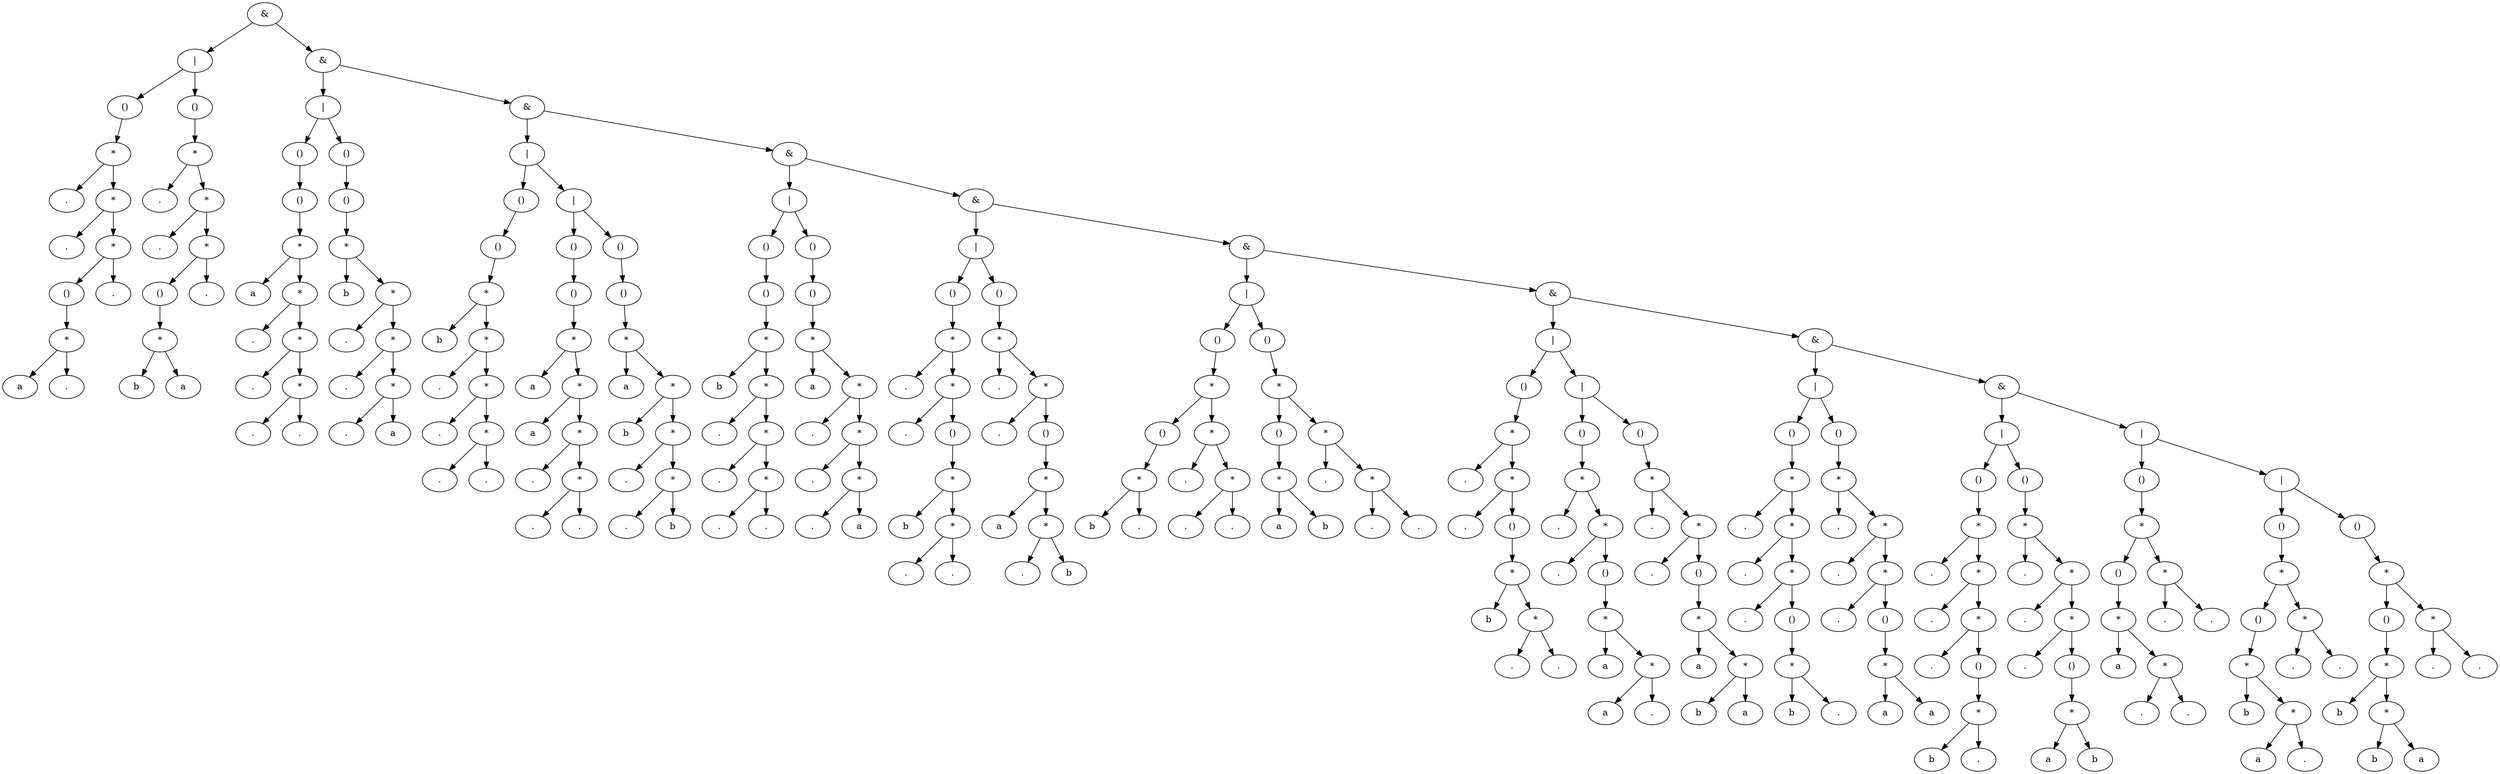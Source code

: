 digraph G {
	node_1 [label="&"]
		node_1 -> node_2
		node_1 -> node_3
	node_3 [label="&"]
		node_3 -> node_4
		node_3 -> node_5
	node_5 [label="&"]
		node_5 -> node_6
		node_5 -> node_7
	node_7 [label="&"]
		node_7 -> node_8
		node_7 -> node_9
	node_9 [label="&"]
		node_9 -> node_10
		node_9 -> node_11
	node_11 [label="&"]
		node_11 -> node_12
		node_11 -> node_13
	node_13 [label="&"]
		node_13 -> node_14
		node_13 -> node_15
	node_15 [label="&"]
		node_15 -> node_16
		node_15 -> node_17
	node_17 [label="&"]
		node_17 -> node_18
		node_17 -> node_19
	node_19 [label="|"]
		node_19 -> node_20
		node_19 -> node_21
	node_21 [label="|"]
		node_21 -> node_22
		node_21 -> node_23
	node_23 [label="()"]
		node_23 -> node_24
	node_24 [label="*"]
		node_24 -> node_25
		node_24 -> node_26
	node_26 [label="*"]
		node_26 -> node_27
		node_26 -> node_28
	node_28[label="."]
	node_27[label="."]
	node_25 [label="()"]
		node_25 -> node_29
	node_29 [label="*"]
		node_29 -> node_30
		node_29 -> node_31
	node_31 [label="*"]
		node_31 -> node_32
		node_31 -> node_33
	node_33[label="a"]
	node_32[label="b"]
	node_30[label="b"]
	node_22 [label="()"]
		node_22 -> node_34
	node_34 [label="*"]
		node_34 -> node_35
		node_34 -> node_36
	node_36 [label="*"]
		node_36 -> node_37
		node_36 -> node_38
	node_38[label="."]
	node_37[label="."]
	node_35 [label="()"]
		node_35 -> node_39
	node_39 [label="*"]
		node_39 -> node_40
		node_39 -> node_41
	node_41 [label="*"]
		node_41 -> node_42
		node_41 -> node_43
	node_43[label="."]
	node_42[label="a"]
	node_40[label="b"]
	node_20 [label="()"]
		node_20 -> node_44
	node_44 [label="*"]
		node_44 -> node_45
		node_44 -> node_46
	node_46 [label="*"]
		node_46 -> node_47
		node_46 -> node_48
	node_48[label="."]
	node_47[label="."]
	node_45 [label="()"]
		node_45 -> node_49
	node_49 [label="*"]
		node_49 -> node_50
		node_49 -> node_51
	node_51 [label="*"]
		node_51 -> node_52
		node_51 -> node_53
	node_53[label="."]
	node_52[label="."]
	node_50[label="a"]
	node_18 [label="|"]
		node_18 -> node_54
		node_18 -> node_55
	node_55 [label="()"]
		node_55 -> node_56
	node_56 [label="*"]
		node_56 -> node_57
		node_56 -> node_58
	node_58 [label="*"]
		node_58 -> node_59
		node_58 -> node_60
	node_60 [label="*"]
		node_60 -> node_61
		node_60 -> node_62
	node_62 [label="()"]
		node_62 -> node_63
	node_63 [label="*"]
		node_63 -> node_64
		node_63 -> node_65
	node_65[label="b"]
	node_64[label="a"]
	node_61[label="."]
	node_59[label="."]
	node_57[label="."]
	node_54 [label="()"]
		node_54 -> node_66
	node_66 [label="*"]
		node_66 -> node_67
		node_66 -> node_68
	node_68 [label="*"]
		node_68 -> node_69
		node_68 -> node_70
	node_70 [label="*"]
		node_70 -> node_71
		node_70 -> node_72
	node_72 [label="()"]
		node_72 -> node_73
	node_73 [label="*"]
		node_73 -> node_74
		node_73 -> node_75
	node_75[label="."]
	node_74[label="b"]
	node_71[label="."]
	node_69[label="."]
	node_67[label="."]
	node_16 [label="|"]
		node_16 -> node_76
		node_16 -> node_77
	node_77 [label="()"]
		node_77 -> node_78
	node_78 [label="*"]
		node_78 -> node_79
		node_78 -> node_80
	node_80 [label="*"]
		node_80 -> node_81
		node_80 -> node_82
	node_82 [label="*"]
		node_82 -> node_83
		node_82 -> node_84
	node_84 [label="()"]
		node_84 -> node_85
	node_85 [label="*"]
		node_85 -> node_86
		node_85 -> node_87
	node_87[label="a"]
	node_86[label="a"]
	node_83[label="."]
	node_81[label="."]
	node_79[label="."]
	node_76 [label="()"]
		node_76 -> node_88
	node_88 [label="*"]
		node_88 -> node_89
		node_88 -> node_90
	node_90 [label="*"]
		node_90 -> node_91
		node_90 -> node_92
	node_92 [label="*"]
		node_92 -> node_93
		node_92 -> node_94
	node_94 [label="()"]
		node_94 -> node_95
	node_95 [label="*"]
		node_95 -> node_96
		node_95 -> node_97
	node_97[label="."]
	node_96[label="b"]
	node_93[label="."]
	node_91[label="."]
	node_89[label="."]
	node_14 [label="|"]
		node_14 -> node_98
		node_14 -> node_99
	node_99 [label="|"]
		node_99 -> node_100
		node_99 -> node_101
	node_101 [label="()"]
		node_101 -> node_102
	node_102 [label="*"]
		node_102 -> node_103
		node_102 -> node_104
	node_104 [label="*"]
		node_104 -> node_105
		node_104 -> node_106
	node_106 [label="()"]
		node_106 -> node_107
	node_107 [label="*"]
		node_107 -> node_108
		node_107 -> node_109
	node_109 [label="*"]
		node_109 -> node_110
		node_109 -> node_111
	node_111[label="a"]
	node_110[label="b"]
	node_108[label="a"]
	node_105[label="."]
	node_103[label="."]
	node_100 [label="()"]
		node_100 -> node_112
	node_112 [label="*"]
		node_112 -> node_113
		node_112 -> node_114
	node_114 [label="*"]
		node_114 -> node_115
		node_114 -> node_116
	node_116 [label="()"]
		node_116 -> node_117
	node_117 [label="*"]
		node_117 -> node_118
		node_117 -> node_119
	node_119 [label="*"]
		node_119 -> node_120
		node_119 -> node_121
	node_121[label="."]
	node_120[label="a"]
	node_118[label="a"]
	node_115[label="."]
	node_113[label="."]
	node_98 [label="()"]
		node_98 -> node_122
	node_122 [label="*"]
		node_122 -> node_123
		node_122 -> node_124
	node_124 [label="*"]
		node_124 -> node_125
		node_124 -> node_126
	node_126 [label="()"]
		node_126 -> node_127
	node_127 [label="*"]
		node_127 -> node_128
		node_127 -> node_129
	node_129 [label="*"]
		node_129 -> node_130
		node_129 -> node_131
	node_131[label="."]
	node_130[label="."]
	node_128[label="b"]
	node_125[label="."]
	node_123[label="."]
	node_12 [label="|"]
		node_12 -> node_132
		node_12 -> node_133
	node_133 [label="()"]
		node_133 -> node_134
	node_134 [label="*"]
		node_134 -> node_135
		node_134 -> node_136
	node_136 [label="*"]
		node_136 -> node_137
		node_136 -> node_138
	node_138 [label="*"]
		node_138 -> node_139
		node_138 -> node_140
	node_140[label="."]
	node_139[label="."]
	node_137[label="."]
	node_135 [label="()"]
		node_135 -> node_141
	node_141 [label="*"]
		node_141 -> node_142
		node_141 -> node_143
	node_143[label="b"]
	node_142[label="a"]
	node_132 [label="()"]
		node_132 -> node_144
	node_144 [label="*"]
		node_144 -> node_145
		node_144 -> node_146
	node_146 [label="*"]
		node_146 -> node_147
		node_146 -> node_148
	node_148 [label="*"]
		node_148 -> node_149
		node_148 -> node_150
	node_150[label="."]
	node_149[label="."]
	node_147[label="."]
	node_145 [label="()"]
		node_145 -> node_151
	node_151 [label="*"]
		node_151 -> node_152
		node_151 -> node_153
	node_153[label="."]
	node_152[label="b"]
	node_10 [label="|"]
		node_10 -> node_154
		node_10 -> node_155
	node_155 [label="()"]
		node_155 -> node_156
	node_156 [label="*"]
		node_156 -> node_157
		node_156 -> node_158
	node_158 [label="*"]
		node_158 -> node_159
		node_158 -> node_160
	node_160 [label="()"]
		node_160 -> node_161
	node_161 [label="*"]
		node_161 -> node_162
		node_161 -> node_163
	node_163 [label="*"]
		node_163 -> node_164
		node_163 -> node_165
	node_165[label="b"]
	node_164[label="."]
	node_162[label="a"]
	node_159[label="."]
	node_157[label="."]
	node_154 [label="()"]
		node_154 -> node_166
	node_166 [label="*"]
		node_166 -> node_167
		node_166 -> node_168
	node_168 [label="*"]
		node_168 -> node_169
		node_168 -> node_170
	node_170 [label="()"]
		node_170 -> node_171
	node_171 [label="*"]
		node_171 -> node_172
		node_171 -> node_173
	node_173 [label="*"]
		node_173 -> node_174
		node_173 -> node_175
	node_175[label="."]
	node_174[label="."]
	node_172[label="b"]
	node_169[label="."]
	node_167[label="."]
	node_8 [label="|"]
		node_8 -> node_176
		node_8 -> node_177
	node_177 [label="()"]
		node_177 -> node_178
	node_178 [label="()"]
		node_178 -> node_179
	node_179 [label="*"]
		node_179 -> node_180
		node_179 -> node_181
	node_181 [label="*"]
		node_181 -> node_182
		node_181 -> node_183
	node_183 [label="*"]
		node_183 -> node_184
		node_183 -> node_185
	node_185 [label="*"]
		node_185 -> node_186
		node_185 -> node_187
	node_187[label="a"]
	node_186[label="."]
	node_184[label="."]
	node_182[label="."]
	node_180[label="a"]
	node_176 [label="()"]
		node_176 -> node_188
	node_188 [label="()"]
		node_188 -> node_189
	node_189 [label="*"]
		node_189 -> node_190
		node_189 -> node_191
	node_191 [label="*"]
		node_191 -> node_192
		node_191 -> node_193
	node_193 [label="*"]
		node_193 -> node_194
		node_193 -> node_195
	node_195 [label="*"]
		node_195 -> node_196
		node_195 -> node_197
	node_197[label="."]
	node_196[label="."]
	node_194[label="."]
	node_192[label="."]
	node_190[label="b"]
	node_6 [label="|"]
		node_6 -> node_198
		node_6 -> node_199
	node_199 [label="|"]
		node_199 -> node_200
		node_199 -> node_201
	node_201 [label="()"]
		node_201 -> node_202
	node_202 [label="()"]
		node_202 -> node_203
	node_203 [label="*"]
		node_203 -> node_204
		node_203 -> node_205
	node_205 [label="*"]
		node_205 -> node_206
		node_205 -> node_207
	node_207 [label="*"]
		node_207 -> node_208
		node_207 -> node_209
	node_209 [label="*"]
		node_209 -> node_210
		node_209 -> node_211
	node_211[label="b"]
	node_210[label="."]
	node_208[label="."]
	node_206[label="b"]
	node_204[label="a"]
	node_200 [label="()"]
		node_200 -> node_212
	node_212 [label="()"]
		node_212 -> node_213
	node_213 [label="*"]
		node_213 -> node_214
		node_213 -> node_215
	node_215 [label="*"]
		node_215 -> node_216
		node_215 -> node_217
	node_217 [label="*"]
		node_217 -> node_218
		node_217 -> node_219
	node_219 [label="*"]
		node_219 -> node_220
		node_219 -> node_221
	node_221[label="."]
	node_220[label="."]
	node_218[label="."]
	node_216[label="a"]
	node_214[label="a"]
	node_198 [label="()"]
		node_198 -> node_222
	node_222 [label="()"]
		node_222 -> node_223
	node_223 [label="*"]
		node_223 -> node_224
		node_223 -> node_225
	node_225 [label="*"]
		node_225 -> node_226
		node_225 -> node_227
	node_227 [label="*"]
		node_227 -> node_228
		node_227 -> node_229
	node_229 [label="*"]
		node_229 -> node_230
		node_229 -> node_231
	node_231[label="."]
	node_230[label="."]
	node_228[label="."]
	node_226[label="."]
	node_224[label="b"]
	node_4 [label="|"]
		node_4 -> node_232
		node_4 -> node_233
	node_233 [label="()"]
		node_233 -> node_234
	node_234 [label="()"]
		node_234 -> node_235
	node_235 [label="*"]
		node_235 -> node_236
		node_235 -> node_237
	node_237 [label="*"]
		node_237 -> node_238
		node_237 -> node_239
	node_239 [label="*"]
		node_239 -> node_240
		node_239 -> node_241
	node_241 [label="*"]
		node_241 -> node_242
		node_241 -> node_243
	node_243[label="a"]
	node_242[label="."]
	node_240[label="."]
	node_238[label="."]
	node_236[label="b"]
	node_232 [label="()"]
		node_232 -> node_244
	node_244 [label="()"]
		node_244 -> node_245
	node_245 [label="*"]
		node_245 -> node_246
		node_245 -> node_247
	node_247 [label="*"]
		node_247 -> node_248
		node_247 -> node_249
	node_249 [label="*"]
		node_249 -> node_250
		node_249 -> node_251
	node_251 [label="*"]
		node_251 -> node_252
		node_251 -> node_253
	node_253[label="."]
	node_252[label="."]
	node_250[label="."]
	node_248[label="."]
	node_246[label="a"]
	node_2 [label="|"]
		node_2 -> node_254
		node_2 -> node_255
	node_255 [label="()"]
		node_255 -> node_256
	node_256 [label="*"]
		node_256 -> node_257
		node_256 -> node_258
	node_258 [label="*"]
		node_258 -> node_259
		node_258 -> node_260
	node_260 [label="*"]
		node_260 -> node_261
		node_260 -> node_262
	node_262[label="."]
	node_261 [label="()"]
		node_261 -> node_263
	node_263 [label="*"]
		node_263 -> node_264
		node_263 -> node_265
	node_265[label="a"]
	node_264[label="b"]
	node_259[label="."]
	node_257[label="."]
	node_254 [label="()"]
		node_254 -> node_266
	node_266 [label="*"]
		node_266 -> node_267
		node_266 -> node_268
	node_268 [label="*"]
		node_268 -> node_269
		node_268 -> node_270
	node_270 [label="*"]
		node_270 -> node_271
		node_270 -> node_272
	node_272[label="."]
	node_271 [label="()"]
		node_271 -> node_273
	node_273 [label="*"]
		node_273 -> node_274
		node_273 -> node_275
	node_275[label="."]
	node_274[label="a"]
	node_269[label="."]
	node_267[label="."]
}
